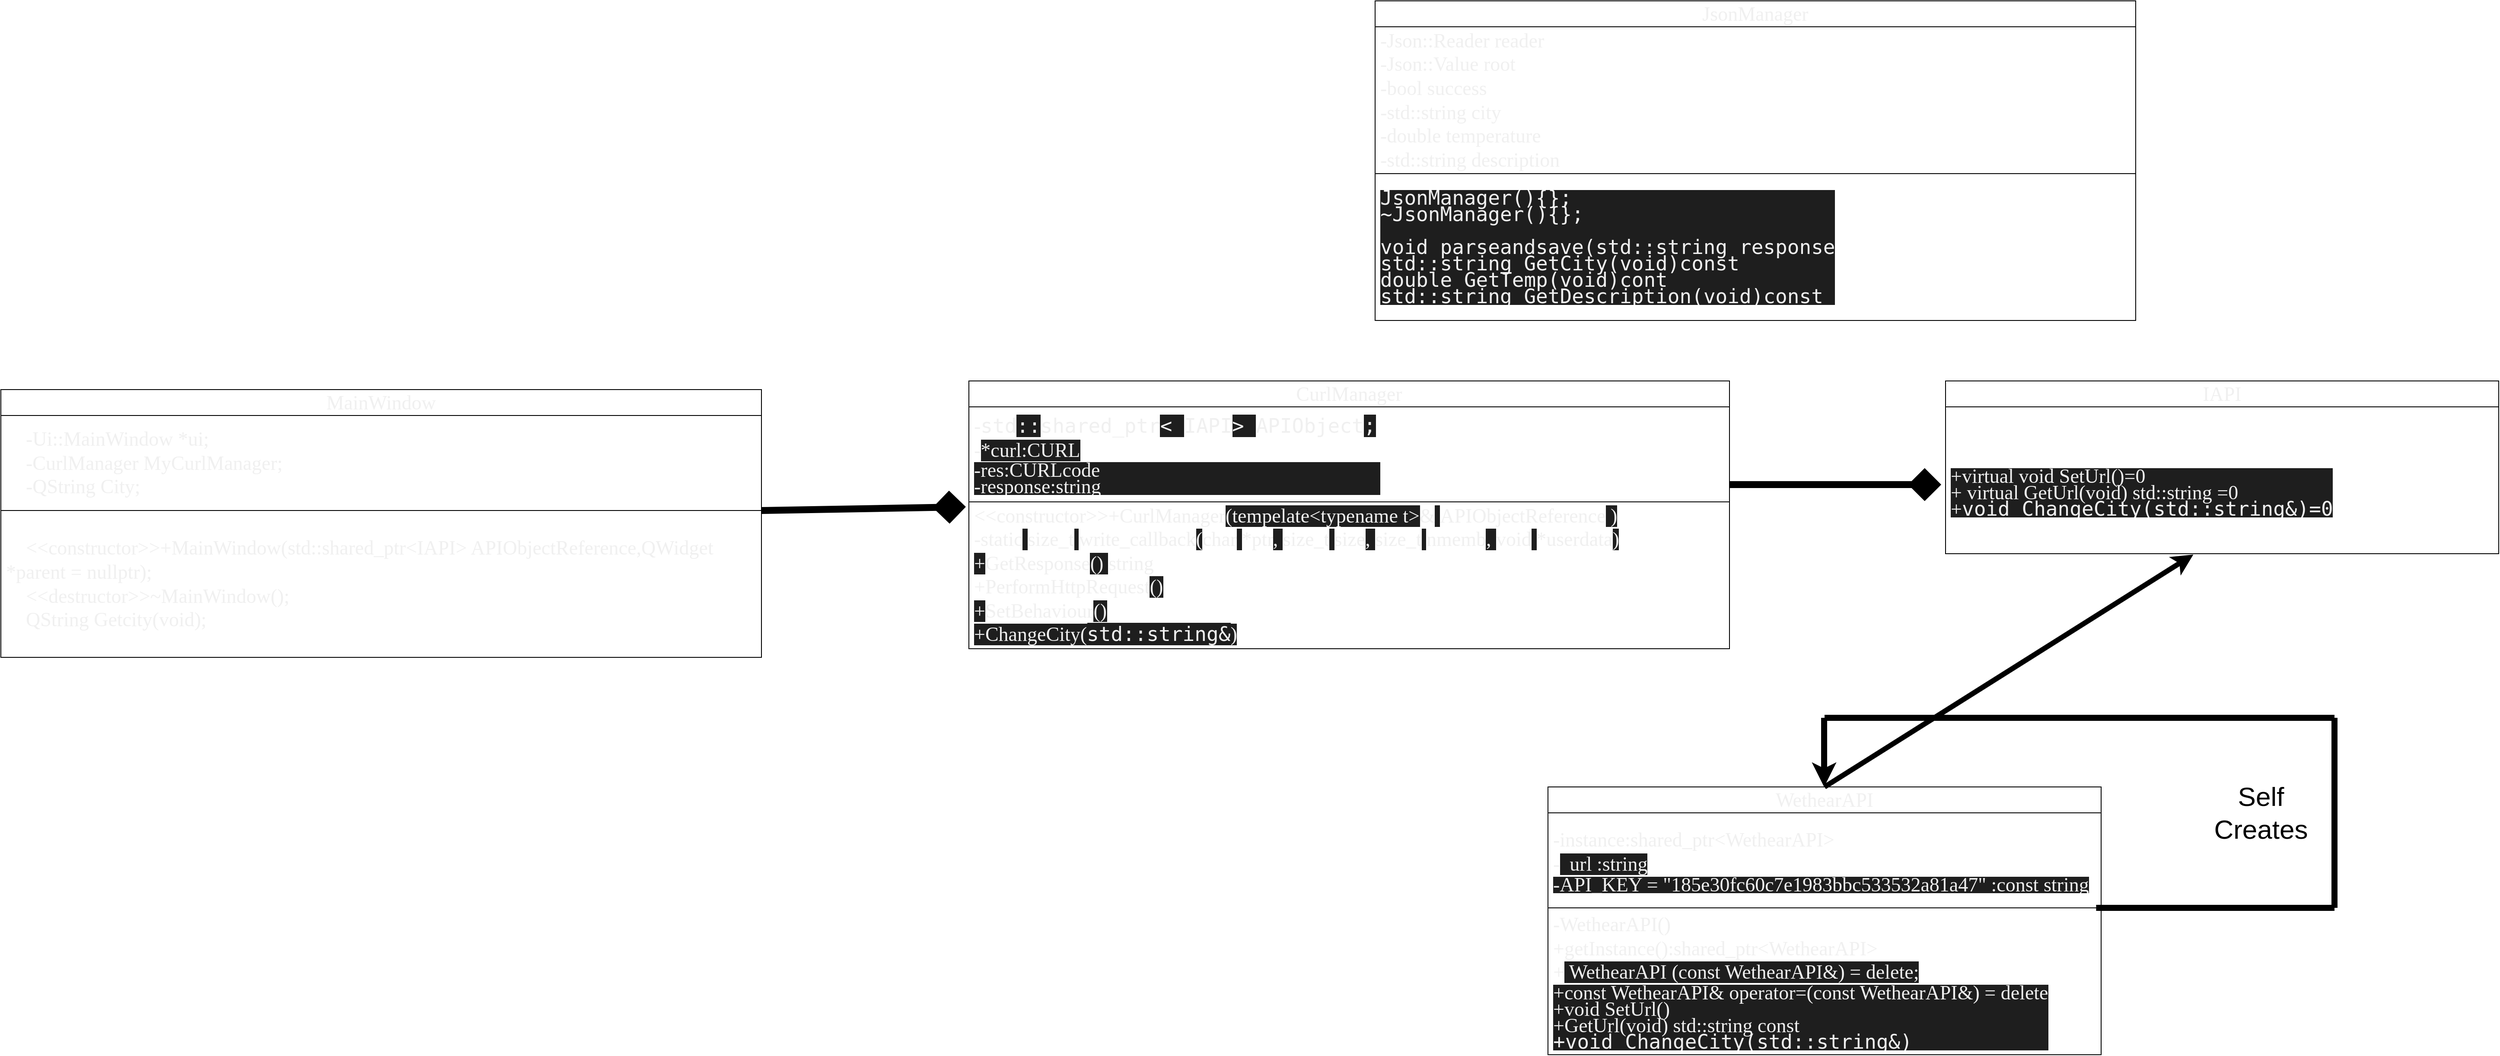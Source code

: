 <mxfile>
    <diagram id="rExg_zcg5R6rUQa33ath" name="Page-1">
        <mxGraphModel dx="3719" dy="2477" grid="1" gridSize="10" guides="1" tooltips="1" connect="1" arrows="1" fold="1" page="1" pageScale="1" pageWidth="850" pageHeight="1100" math="0" shadow="0">
            <root>
                <mxCell id="0"/>
                <mxCell id="1" parent="0"/>
                <mxCell id="2" value="WethearAPI" style="swimlane;fontStyle=0;childLayout=stackLayout;horizontal=1;startSize=30;horizontalStack=0;resizeParent=1;resizeParentMax=0;resizeLast=0;collapsible=1;marginBottom=0;whiteSpace=wrap;html=1;fontFamily=Verdana;fontColor=#F0F0F0;fontSize=23;" parent="1" vertex="1">
                    <mxGeometry x="990" y="150" width="640" height="310" as="geometry"/>
                </mxCell>
                <mxCell id="3" value="&lt;font style=&quot;font-size: 23px;&quot;&gt;-instance:shared_ptr&amp;lt;WethearAPI&amp;gt;&lt;br style=&quot;font-size: 23px;&quot;&gt;-&lt;span style=&quot;background-color: rgb(30, 30, 30); font-size: 23px;&quot;&gt; &lt;/span&gt;&lt;span style=&quot;background-color: rgb(30, 30, 30); font-size: 23px;&quot;&gt;&amp;nbsp;&lt;/span&gt;&lt;span style=&quot;background-color: rgb(30, 30, 30); font-size: 23px;&quot;&gt;url :&lt;/span&gt;&lt;/font&gt;&lt;span style=&quot;background-color: rgb(30, 30, 30); font-size: 23px;&quot;&gt;string&lt;/span&gt;&lt;div style=&quot;background-color: rgb(30, 30, 30); line-height: 19px; font-size: 23px;&quot;&gt;&lt;div style=&quot;font-size: 23px;&quot;&gt;        &lt;font style=&quot;font-size: 23px;&quot;&gt;-API_KEY = &quot;185e30fc60c7e1983bbc533532a81a47&quot; :const&amp;nbsp;&lt;/font&gt;string&lt;/div&gt;&lt;/div&gt;" style="text;strokeColor=default;fillColor=none;align=left;verticalAlign=middle;spacingLeft=4;spacingRight=4;overflow=hidden;points=[[0,0.5],[1,0.5]];portConstraint=eastwest;rotatable=0;whiteSpace=wrap;html=1;fontFamily=Verdana;fontColor=#F0F0F0;fontSize=23;" parent="2" vertex="1">
                    <mxGeometry y="30" width="640" height="110" as="geometry"/>
                </mxCell>
                <mxCell id="4" value="&lt;font style=&quot;font-size: 23px;&quot;&gt;-WethearAPI()&lt;br style=&quot;font-size: 23px;&quot;&gt;+getInstance():shared_ptr&amp;lt;WethearAPI&amp;gt;&lt;br style=&quot;font-size: 23px;&quot;&gt;+&lt;span style=&quot;background-color: rgb(30, 30, 30); font-size: 23px;&quot;&gt;        &lt;/span&gt;&lt;span style=&quot;background-color: rgb(30, 30, 30); font-size: 23px;&quot;&gt;WethearAPI&lt;/span&gt;&lt;span style=&quot;background-color: rgb(30, 30, 30); font-size: 23px;&quot;&gt;                 (&lt;/span&gt;&lt;span style=&quot;background-color: rgb(30, 30, 30); font-size: 23px;&quot;&gt;const&lt;/span&gt;&lt;span style=&quot;background-color: rgb(30, 30, 30); font-size: 23px;&quot;&gt; &lt;/span&gt;&lt;span style=&quot;background-color: rgb(30, 30, 30); font-size: 23px;&quot;&gt;WethearAPI&lt;/span&gt;&lt;span style=&quot;background-color: rgb(30, 30, 30); font-size: 23px;&quot;&gt;&amp;amp;) = &lt;/span&gt;&lt;span style=&quot;background-color: rgb(30, 30, 30); font-size: 23px;&quot;&gt;delete&lt;/span&gt;&lt;span style=&quot;background-color: rgb(30, 30, 30); font-size: 23px;&quot;&gt;;&lt;/span&gt;&lt;/font&gt;&lt;div style=&quot;background-color: rgb(30, 30, 30); line-height: 19px; font-size: 23px;&quot;&gt;&lt;div style=&quot;font-size: 23px;&quot;&gt;        &lt;font style=&quot;font-size: 23px;&quot;&gt;+const WethearAPI&amp;amp; operator=(const WethearAPI&amp;amp;) = delete&lt;/font&gt;&lt;/div&gt;&lt;div style=&quot;font-size: 23px;&quot;&gt;&lt;div style=&quot;line-height: 19px; font-size: 23px;&quot;&gt;&lt;div style=&quot;font-size: 23px;&quot;&gt;&lt;font style=&quot;font-size: 23px;&quot;&gt;+void SetUrl()&lt;/font&gt;&lt;/div&gt;&lt;div style=&quot;font-size: 23px;&quot;&gt;&lt;font style=&quot;font-size: 23px;&quot;&gt;+GetUrl(void)&amp;nbsp;std::string&amp;nbsp;const&lt;/font&gt;&lt;/div&gt;&lt;div style=&quot;font-size: 23px;&quot;&gt;&lt;font style=&quot;font-size: 23px;&quot;&gt;&lt;span style=&quot;font-family: &amp;quot;Droid Sans Mono&amp;quot;, &amp;quot;monospace&amp;quot;, monospace; font-size: 23px;&quot;&gt;+void&lt;/span&gt;&lt;span style=&quot;font-family: &amp;quot;Droid Sans Mono&amp;quot;, &amp;quot;monospace&amp;quot;, monospace; font-size: 23px;&quot;&gt;&amp;nbsp;&lt;/span&gt;&lt;span style=&quot;font-family: &amp;quot;Droid Sans Mono&amp;quot;, &amp;quot;monospace&amp;quot;, monospace; font-size: 23px;&quot;&gt;ChangeCity&lt;/span&gt;&lt;span style=&quot;font-family: &amp;quot;Droid Sans Mono&amp;quot;, &amp;quot;monospace&amp;quot;, monospace; font-size: 23px;&quot;&gt;(&lt;/span&gt;&lt;span style=&quot;font-family: &amp;quot;Droid Sans Mono&amp;quot;, &amp;quot;monospace&amp;quot;, monospace; font-size: 23px;&quot;&gt;std&lt;/span&gt;&lt;span style=&quot;font-family: &amp;quot;Droid Sans Mono&amp;quot;, &amp;quot;monospace&amp;quot;, monospace; font-size: 23px;&quot;&gt;::&lt;/span&gt;&lt;span style=&quot;font-family: &amp;quot;Droid Sans Mono&amp;quot;, &amp;quot;monospace&amp;quot;, monospace; font-size: 23px;&quot;&gt;string&lt;/span&gt;&lt;span style=&quot;font-family: &amp;quot;Droid Sans Mono&amp;quot;, &amp;quot;monospace&amp;quot;, monospace; font-size: 23px;&quot;&gt;&amp;amp;&lt;/span&gt;&lt;span style=&quot;font-family: &amp;quot;Droid Sans Mono&amp;quot;, &amp;quot;monospace&amp;quot;, monospace; font-size: 23px;&quot;&gt;)&lt;/span&gt;&lt;br style=&quot;font-size: 23px;&quot;&gt;&lt;/font&gt;&lt;/div&gt;&lt;/div&gt;&lt;/div&gt;&lt;/div&gt;" style="text;strokeColor=default;fillColor=none;align=left;verticalAlign=middle;spacingLeft=4;spacingRight=4;overflow=hidden;points=[[0,0.5],[1,0.5]];portConstraint=eastwest;rotatable=0;whiteSpace=wrap;html=1;fontFamily=Verdana;fontColor=#F0F0F0;fontSize=23;" parent="2" vertex="1">
                    <mxGeometry y="140" width="640" height="170" as="geometry"/>
                </mxCell>
                <mxCell id="7" value="CurlManager" style="swimlane;fontStyle=0;childLayout=stackLayout;horizontal=1;startSize=30;horizontalStack=0;resizeParent=1;resizeParentMax=0;resizeLast=0;collapsible=1;marginBottom=0;whiteSpace=wrap;html=1;fontFamily=Verdana;fontColor=#F0F0F0;fontSize=23;" parent="1" vertex="1">
                    <mxGeometry x="320" y="-320" width="880" height="310" as="geometry"/>
                </mxCell>
                <mxCell id="8" value="-&lt;span style=&quot;font-family: &amp;quot;Droid Sans Mono&amp;quot;, &amp;quot;monospace&amp;quot;, monospace; font-size: 23px;&quot;&gt;std&lt;/span&gt;&lt;span style=&quot;background-color: rgb(30, 30, 30); font-family: &amp;quot;Droid Sans Mono&amp;quot;, &amp;quot;monospace&amp;quot;, monospace; font-size: 23px;&quot;&gt;::&lt;/span&gt;&lt;span style=&quot;font-family: &amp;quot;Droid Sans Mono&amp;quot;, &amp;quot;monospace&amp;quot;, monospace; font-size: 23px;&quot;&gt;shared_ptr&lt;/span&gt;&lt;span style=&quot;background-color: rgb(30, 30, 30); font-family: &amp;quot;Droid Sans Mono&amp;quot;, &amp;quot;monospace&amp;quot;, monospace; font-size: 23px;&quot;&gt;&amp;lt; &lt;/span&gt;&lt;span style=&quot;font-family: &amp;quot;Droid Sans Mono&amp;quot;, &amp;quot;monospace&amp;quot;, monospace; font-size: 23px;&quot;&gt;IAPI&lt;/span&gt;&lt;span style=&quot;background-color: rgb(30, 30, 30); font-family: &amp;quot;Droid Sans Mono&amp;quot;, &amp;quot;monospace&amp;quot;, monospace; font-size: 23px;&quot;&gt;&amp;gt;  &lt;/span&gt;&lt;span style=&quot;font-family: &amp;quot;Droid Sans Mono&amp;quot;, &amp;quot;monospace&amp;quot;, monospace; font-size: 23px;&quot;&gt;APIObject&lt;/span&gt;&lt;span style=&quot;background-color: rgb(30, 30, 30); font-family: &amp;quot;Droid Sans Mono&amp;quot;, &amp;quot;monospace&amp;quot;, monospace; font-size: 23px;&quot;&gt;;&lt;/span&gt;&lt;span style=&quot;background-color: initial; font-size: 23px;&quot;&gt;&amp;nbsp;&lt;/span&gt;&lt;br style=&quot;font-size: 23px;&quot;&gt;-&lt;span style=&quot;background-color: rgb(30, 30, 30); font-size: 23px;&quot;&gt;*&lt;/span&gt;&lt;span style=&quot;background-color: rgb(30, 30, 30); font-size: 23px;&quot;&gt;curl:CURL&lt;/span&gt;&lt;div style=&quot;background-color: rgb(30, 30, 30); line-height: 19px; font-size: 23px;&quot;&gt;&lt;div style=&quot;font-size: 23px;&quot;&gt;&lt;span style=&quot;font-size: 23px;&quot;&gt;-&lt;/span&gt;&lt;span style=&quot;font-size: 23px;&quot;&gt;res:&lt;/span&gt;&lt;span style=&quot;font-size: 23px;&quot;&gt;CURLcode&lt;/span&gt;&lt;/div&gt;&lt;div style=&quot;font-size: 23px;&quot;&gt;&lt;span style=&quot;font-size: 23px;&quot;&gt;-&lt;/span&gt;&lt;span style=&quot;font-size: 23px;&quot;&gt;response:&lt;/span&gt;&lt;span style=&quot;font-size: 23px;&quot;&gt;string&lt;/span&gt;&lt;/div&gt;&lt;/div&gt;" style="text;strokeColor=default;fillColor=none;align=left;verticalAlign=middle;spacingLeft=4;spacingRight=4;overflow=hidden;points=[[0,0.5],[1,0.5]];portConstraint=eastwest;rotatable=0;whiteSpace=wrap;html=1;fontFamily=Verdana;fontColor=#F0F0F0;fontSize=23;" parent="7" vertex="1">
                    <mxGeometry y="30" width="880" height="110" as="geometry"/>
                </mxCell>
                <mxCell id="9" value="&lt;font style=&quot;font-size: 23px;&quot;&gt;&amp;lt;&amp;lt;constructor&amp;gt;&amp;gt;+&lt;span style=&quot;font-size: 23px;&quot;&gt;CurlManager&lt;/span&gt;&lt;span style=&quot;background-color: rgb(30, 30, 30); font-size: 23px;&quot;&gt;(tempelate&amp;lt;typename t&amp;gt;&lt;/span&gt;&lt;span style=&quot;font-size: 23px;&quot;&gt;&amp;amp;&lt;/span&gt;&lt;span style=&quot;background-color: rgb(30, 30, 30); font-size: 23px;&quot;&gt;&amp;nbsp;&lt;/span&gt;&lt;span style=&quot;font-size: 23px;&quot;&gt;APIObjectReference&lt;/span&gt;&lt;span style=&quot;background-color: rgb(30, 30, 30); font-size: 23px;&quot;&gt;&amp;nbsp;)&lt;/span&gt;&lt;br style=&quot;font-size: 23px;&quot;&gt;-&lt;/font&gt;&lt;span style=&quot;font-size: 23px;&quot;&gt;static&lt;/span&gt;&lt;span style=&quot;background-color: rgb(30, 30, 30); font-size: 23px;&quot;&gt; &lt;/span&gt;&lt;span style=&quot;font-size: 23px;&quot;&gt;size_t&lt;/span&gt;&lt;span style=&quot;background-color: rgb(30, 30, 30); font-size: 23px;&quot;&gt; &lt;/span&gt;&lt;span style=&quot;font-size: 23px;&quot;&gt;write_callback&lt;/span&gt;&lt;span style=&quot;background-color: rgb(30, 30, 30); font-size: 23px;&quot;&gt;(&lt;/span&gt;&lt;span style=&quot;font-size: 23px;&quot;&gt;char&lt;/span&gt;&lt;span style=&quot;background-color: rgb(30, 30, 30); font-size: 23px;&quot;&gt; &lt;/span&gt;&lt;span style=&quot;font-size: 23px;&quot;&gt;*&lt;/span&gt;&lt;span style=&quot;font-size: 23px;&quot;&gt;ptr&lt;/span&gt;&lt;span style=&quot;background-color: rgb(30, 30, 30); font-size: 23px;&quot;&gt;, &lt;/span&gt;&lt;span style=&quot;font-size: 23px;&quot;&gt;size_t&lt;/span&gt;&lt;span style=&quot;background-color: rgb(30, 30, 30); font-size: 23px;&quot;&gt; &lt;/span&gt;&lt;span style=&quot;font-size: 23px;&quot;&gt;size&lt;/span&gt;&lt;span style=&quot;background-color: rgb(30, 30, 30); font-size: 23px;&quot;&gt;, &lt;/span&gt;&lt;span style=&quot;font-size: 23px;&quot;&gt;size_t&lt;/span&gt;&lt;span style=&quot;background-color: rgb(30, 30, 30); font-size: 23px;&quot;&gt; &lt;/span&gt;&lt;span style=&quot;font-size: 23px;&quot;&gt;nmemb&lt;/span&gt;&lt;span style=&quot;background-color: rgb(30, 30, 30); font-size: 23px;&quot;&gt;, &lt;/span&gt;&lt;span style=&quot;font-size: 23px;&quot;&gt;void&lt;/span&gt;&lt;span style=&quot;background-color: rgb(30, 30, 30); font-size: 23px;&quot;&gt; &lt;/span&gt;&lt;span style=&quot;font-size: 23px;&quot;&gt;*&lt;/span&gt;&lt;span style=&quot;font-size: 23px;&quot;&gt;userdata&lt;/span&gt;&lt;span style=&quot;background-color: rgb(30, 30, 30); font-size: 23px;&quot;&gt;)&lt;br style=&quot;font-size: 23px;&quot;&gt;+&lt;/span&gt;&lt;span style=&quot;font-size: 23px;&quot;&gt;GetResponse&lt;/span&gt;&lt;span style=&quot;background-color: rgb(30, 30, 30); font-size: 23px;&quot;&gt;(&lt;/span&gt;&lt;span style=&quot;background-color: rgb(30, 30, 30); font-size: 23px;&quot;&gt;)&amp;nbsp;&lt;/span&gt;&lt;span style=&quot;font-size: 23px;&quot;&gt;string&lt;br style=&quot;font-size: 23px;&quot;&gt;+&lt;/span&gt;&lt;span style=&quot;font-size: 23px;&quot;&gt;PerformHttpRequest&lt;/span&gt;&lt;span style=&quot;background-color: rgb(30, 30, 30); font-size: 23px;&quot;&gt;(&lt;/span&gt;&lt;span style=&quot;background-color: rgb(30, 30, 30); font-size: 23px;&quot;&gt;)&lt;br style=&quot;font-size: 23px;&quot;&gt;+&lt;/span&gt;&lt;span style=&quot;font-size: 23px;&quot;&gt;SetBehaviour&lt;/span&gt;&lt;span style=&quot;background-color: rgb(30, 30, 30); font-size: 23px;&quot;&gt;(&lt;/span&gt;&lt;span style=&quot;background-color: rgb(30, 30, 30); font-size: 23px;&quot;&gt;)&lt;br style=&quot;font-size: 23px;&quot;&gt;+ChangeCity(&lt;/span&gt;&lt;span style=&quot;background-color: rgb(30, 30, 30); font-family: &amp;quot;Droid Sans Mono&amp;quot;, &amp;quot;monospace&amp;quot;, monospace; font-size: 23px;&quot;&gt;std&lt;/span&gt;&lt;span style=&quot;background-color: rgb(30, 30, 30); font-family: &amp;quot;Droid Sans Mono&amp;quot;, &amp;quot;monospace&amp;quot;, monospace; font-size: 23px;&quot;&gt;::&lt;/span&gt;&lt;span style=&quot;background-color: rgb(30, 30, 30); font-family: &amp;quot;Droid Sans Mono&amp;quot;, &amp;quot;monospace&amp;quot;, monospace; font-size: 23px;&quot;&gt;string&lt;/span&gt;&lt;span style=&quot;background-color: rgb(30, 30, 30); font-family: &amp;quot;Droid Sans Mono&amp;quot;, &amp;quot;monospace&amp;quot;, monospace; font-size: 23px;&quot;&gt;&amp;amp;&lt;/span&gt;&lt;span style=&quot;background-color: rgb(30, 30, 30); font-size: 23px;&quot;&gt;)&lt;br style=&quot;font-size: 23px;&quot;&gt;&lt;/span&gt;&lt;span style=&quot;background-color: rgb(30, 30, 30); font-size: 23px;&quot;&gt;&amp;lt;&amp;lt;destructor&amp;gt;&amp;gt;&lt;/span&gt;&lt;span style=&quot;background-color: rgb(30, 30, 30); font-size: 23px;&quot;&gt;+ CurlManager()&lt;br style=&quot;font-size: 23px;&quot;&gt;&lt;/span&gt;" style="text;strokeColor=default;fillColor=none;align=left;verticalAlign=middle;spacingLeft=4;spacingRight=4;overflow=hidden;points=[[0,0.5],[1,0.5]];portConstraint=eastwest;rotatable=0;whiteSpace=wrap;html=1;fontFamily=Verdana;fontColor=#F0F0F0;fontSize=23;" parent="7" vertex="1">
                    <mxGeometry y="140" width="880" height="170" as="geometry"/>
                </mxCell>
                <mxCell id="14" value="JsonManager" style="swimlane;fontStyle=0;childLayout=stackLayout;horizontal=1;startSize=30;horizontalStack=0;resizeParent=1;resizeParentMax=0;resizeLast=0;collapsible=1;marginBottom=0;whiteSpace=wrap;html=1;fontFamily=Verdana;fontColor=#F0F0F0;fontSize=23;" parent="1" vertex="1">
                    <mxGeometry x="790" y="-760" width="880" height="370" as="geometry"/>
                </mxCell>
                <mxCell id="15" value="&lt;div style=&quot;font-size: 23px;&quot;&gt;-Json::Reader reader&amp;nbsp; &amp;nbsp; &amp;nbsp;&lt;/div&gt;&lt;div style=&quot;font-size: 23px;&quot;&gt;-Json::Value root&amp;nbsp; &amp;nbsp; &amp;nbsp; &amp;nbsp;&amp;nbsp;&lt;/div&gt;&lt;div style=&quot;font-size: 23px;&quot;&gt;-bool success&amp;nbsp; &amp;nbsp; &amp;nbsp; &amp;nbsp; &amp;nbsp; &amp;nbsp;&amp;nbsp;&lt;/div&gt;&lt;div style=&quot;font-size: 23px;&quot;&gt;-std::string city&amp;nbsp; &amp;nbsp; &amp;nbsp; &amp;nbsp;&amp;nbsp;&lt;/div&gt;&lt;div style=&quot;font-size: 23px;&quot;&gt;-double temperature&amp;nbsp; &amp;nbsp; &amp;nbsp;&amp;nbsp;&lt;/div&gt;&lt;div style=&quot;font-size: 23px;&quot;&gt;-std::string description&amp;nbsp;&lt;/div&gt;" style="text;strokeColor=default;fillColor=none;align=left;verticalAlign=middle;spacingLeft=4;spacingRight=4;overflow=hidden;points=[[0,0.5],[1,0.5]];portConstraint=eastwest;rotatable=0;whiteSpace=wrap;html=1;fontFamily=Verdana;fontColor=#F0F0F0;fontSize=23;" parent="14" vertex="1">
                    <mxGeometry y="30" width="880" height="170" as="geometry"/>
                </mxCell>
                <mxCell id="16" value="&lt;div style=&quot;background-color: rgb(30, 30, 30); font-family: &amp;quot;Droid Sans Mono&amp;quot;, &amp;quot;monospace&amp;quot;, monospace; font-size: 23px; line-height: 19px;&quot;&gt;&lt;div style=&quot;font-size: 23px;&quot;&gt;    &lt;span style=&quot;font-size: 23px;&quot;&gt;JsonManager&lt;/span&gt;(){};&lt;/div&gt;&lt;div style=&quot;font-size: 23px;&quot;&gt;    &lt;span style=&quot;font-size: 23px;&quot;&gt;~JsonManager&lt;/span&gt;(){};&lt;/div&gt;&lt;br style=&quot;font-size: 23px;&quot;&gt;&lt;div style=&quot;font-size: 23px;&quot;&gt;    &lt;span style=&quot;font-size: 23px;&quot;&gt;void&lt;/span&gt; &lt;span style=&quot;font-size: 23px;&quot;&gt;parseandsave&lt;/span&gt;(&lt;span style=&quot;font-size: 23px;&quot;&gt;std&lt;/span&gt;::&lt;span style=&quot;font-size: 23px;&quot;&gt;string&lt;/span&gt; &lt;span style=&quot;font-size: 23px;&quot;&gt;response&lt;/span&gt;&lt;/div&gt;&lt;div style=&quot;font-size: 23px;&quot;&gt;    &lt;span style=&quot;font-size: 23px;&quot;&gt;std&lt;/span&gt;::&lt;span style=&quot;font-size: 23px;&quot;&gt;string&lt;/span&gt; &lt;span style=&quot;font-size: 23px;&quot;&gt;GetCity&lt;/span&gt;(&lt;span style=&quot;font-size: 23px;&quot;&gt;void&lt;/span&gt;)&lt;span style=&quot;font-size: 23px;&quot;&gt;const&lt;/span&gt;&lt;/div&gt;&lt;div style=&quot;font-size: 23px;&quot;&gt;    &lt;span style=&quot;font-size: 23px;&quot;&gt;double&lt;/span&gt; &lt;span style=&quot;font-size: 23px;&quot;&gt;GetTemp&lt;/span&gt;(&lt;span style=&quot;font-size: 23px;&quot;&gt;void&lt;/span&gt;)&lt;span style=&quot;font-size: 23px;&quot;&gt;cont&lt;/span&gt;&lt;/div&gt;&lt;div style=&quot;font-size: 23px;&quot;&gt;    &lt;span style=&quot;font-size: 23px;&quot;&gt;std&lt;/span&gt;::&lt;span style=&quot;font-size: 23px;&quot;&gt;string&lt;/span&gt; &lt;span style=&quot;font-size: 23px;&quot;&gt;GetDescription&lt;/span&gt;(&lt;span style=&quot;font-size: 23px;&quot;&gt;void&lt;/span&gt;)&lt;span style=&quot;font-size: 23px;&quot;&gt;const&lt;/span&gt;&lt;/div&gt;&lt;/div&gt;" style="text;strokeColor=default;fillColor=none;align=left;verticalAlign=middle;spacingLeft=4;spacingRight=4;overflow=hidden;points=[[0,0.5],[1,0.5]];portConstraint=eastwest;rotatable=0;whiteSpace=wrap;html=1;fontFamily=Verdana;fontColor=#F0F0F0;fontSize=23;" parent="14" vertex="1">
                    <mxGeometry y="200" width="880" height="170" as="geometry"/>
                </mxCell>
                <mxCell id="17" style="edgeStyle=none;html=1;exitX=0.5;exitY=0;exitDx=0;exitDy=0;entryX=0.448;entryY=1.006;entryDx=0;entryDy=0;entryPerimeter=0;strokeWidth=6;fontSize=23;" parent="1" source="2" target="28" edge="1">
                    <mxGeometry relative="1" as="geometry">
                        <mxPoint x="1463.333" y="-90" as="sourcePoint"/>
                        <mxPoint x="1600" y="-10" as="targetPoint"/>
                    </mxGeometry>
                </mxCell>
                <mxCell id="25" style="edgeStyle=none;html=1;endArrow=diamond;endFill=1;endSize=19;strokeWidth=8;fontSize=23;" parent="1" edge="1">
                    <mxGeometry relative="1" as="geometry">
                        <mxPoint x="1200" y="-200" as="sourcePoint"/>
                        <mxPoint x="1445" y="-200" as="targetPoint"/>
                    </mxGeometry>
                </mxCell>
                <mxCell id="26" value="IAPI" style="swimlane;fontStyle=0;childLayout=stackLayout;horizontal=1;startSize=30;horizontalStack=0;resizeParent=1;resizeParentMax=0;resizeLast=0;collapsible=1;marginBottom=0;whiteSpace=wrap;html=1;fontFamily=Verdana;fontColor=#F0F0F0;fontSize=23;strokeWidth=1;" parent="1" vertex="1">
                    <mxGeometry x="1450" y="-320" width="640" height="200" as="geometry"/>
                </mxCell>
                <mxCell id="28" value="&lt;br style=&quot;font-size: 23px;&quot;&gt;&lt;div style=&quot;background-color: rgb(30, 30, 30); line-height: 19px; font-size: 23px;&quot;&gt;&lt;div style=&quot;font-size: 23px;&quot;&gt;&lt;div style=&quot;line-height: 19px; font-size: 23px;&quot;&gt;&lt;div style=&quot;font-size: 23px;&quot;&gt;&lt;font style=&quot;font-size: 23px;&quot;&gt;+virtual void SetUrl()=0&lt;/font&gt;&lt;/div&gt;&lt;div style=&quot;font-size: 23px;&quot;&gt;&lt;font style=&quot;font-size: 23px;&quot;&gt;+ virtual GetUrl(void)&amp;nbsp;std::string =0&lt;/font&gt;&lt;/div&gt;&lt;div style=&quot;font-size: 23px;&quot;&gt;&lt;font style=&quot;font-size: 23px;&quot;&gt;+&lt;/font&gt;&lt;span style=&quot;font-family: &amp;quot;Droid Sans Mono&amp;quot;, &amp;quot;monospace&amp;quot;, monospace; font-size: 23px;&quot;&gt;void&lt;/span&gt;&lt;span style=&quot;font-family: &amp;quot;Droid Sans Mono&amp;quot;, &amp;quot;monospace&amp;quot;, monospace; font-size: 23px;&quot;&gt; &lt;/span&gt;&lt;span style=&quot;font-family: &amp;quot;Droid Sans Mono&amp;quot;, &amp;quot;monospace&amp;quot;, monospace; font-size: 23px;&quot;&gt;ChangeCity&lt;/span&gt;&lt;span style=&quot;font-family: &amp;quot;Droid Sans Mono&amp;quot;, &amp;quot;monospace&amp;quot;, monospace; font-size: 23px;&quot;&gt;(&lt;/span&gt;&lt;span style=&quot;font-family: &amp;quot;Droid Sans Mono&amp;quot;, &amp;quot;monospace&amp;quot;, monospace; font-size: 23px;&quot;&gt;std&lt;/span&gt;&lt;span style=&quot;font-family: &amp;quot;Droid Sans Mono&amp;quot;, &amp;quot;monospace&amp;quot;, monospace; font-size: 23px;&quot;&gt;::&lt;/span&gt;&lt;span style=&quot;font-family: &amp;quot;Droid Sans Mono&amp;quot;, &amp;quot;monospace&amp;quot;, monospace; font-size: 23px;&quot;&gt;string&lt;/span&gt;&lt;span style=&quot;font-family: &amp;quot;Droid Sans Mono&amp;quot;, &amp;quot;monospace&amp;quot;, monospace; font-size: 23px;&quot;&gt;&amp;amp;&lt;/span&gt;&lt;span style=&quot;font-family: &amp;quot;Droid Sans Mono&amp;quot;, &amp;quot;monospace&amp;quot;, monospace; font-size: 23px;&quot;&gt;)=0&lt;/span&gt;&lt;/div&gt;&lt;/div&gt;&lt;/div&gt;&lt;/div&gt;" style="text;strokeColor=default;fillColor=none;align=left;verticalAlign=middle;spacingLeft=4;spacingRight=4;overflow=hidden;points=[[0,0.5],[1,0.5]];portConstraint=eastwest;rotatable=0;whiteSpace=wrap;html=1;fontFamily=Verdana;fontColor=#F0F0F0;fontSize=23;strokeWidth=1;" parent="26" vertex="1">
                    <mxGeometry y="30" width="640" height="170" as="geometry"/>
                </mxCell>
                <mxCell id="29" style="edgeStyle=none;html=1;entryX=-0.004;entryY=0.034;entryDx=0;entryDy=0;endArrow=diamond;endFill=1;endSize=19;fontSize=23;strokeWidth=8;entryPerimeter=0;" parent="1" edge="1" target="9">
                    <mxGeometry relative="1" as="geometry">
                        <mxPoint x="80" y="-170" as="sourcePoint"/>
                        <mxPoint x="244.72" y="-175" as="targetPoint"/>
                    </mxGeometry>
                </mxCell>
                <mxCell id="30" value="MainWindow" style="swimlane;fontStyle=0;childLayout=stackLayout;horizontal=1;startSize=30;horizontalStack=0;resizeParent=1;resizeParentMax=0;resizeLast=0;collapsible=1;marginBottom=0;whiteSpace=wrap;html=1;fontFamily=Verdana;fontColor=#F0F0F0;fontSize=23;" parent="1" vertex="1">
                    <mxGeometry x="-800" y="-310" width="880" height="310" as="geometry"/>
                </mxCell>
                <mxCell id="31" value="&lt;div style=&quot;font-size: 23px;&quot;&gt;&amp;nbsp; &amp;nbsp; -Ui::MainWindow *ui;&lt;/div&gt;&lt;div style=&quot;font-size: 23px;&quot;&gt;&amp;nbsp; &amp;nbsp; -CurlManager MyCurlManager;&lt;/div&gt;&lt;div style=&quot;font-size: 23px;&quot;&gt;&amp;nbsp; &amp;nbsp; -QString City;&lt;/div&gt;" style="text;strokeColor=default;fillColor=none;align=left;verticalAlign=middle;spacingLeft=4;spacingRight=4;overflow=hidden;points=[[0,0.5],[1,0.5]];portConstraint=eastwest;rotatable=0;whiteSpace=wrap;html=1;fontFamily=Verdana;fontColor=#F0F0F0;fontSize=23;" parent="30" vertex="1">
                    <mxGeometry y="30" width="880" height="110" as="geometry"/>
                </mxCell>
                <mxCell id="32" value="&lt;span style=&quot;background-color: rgb(30, 30, 30); font-size: 23px;&quot;&gt;&lt;div style=&quot;font-size: 23px;&quot;&gt;&amp;nbsp; &amp;nbsp; &amp;lt;&amp;lt;constructor&amp;gt;&amp;gt;+MainWindow(std::shared_ptr&amp;lt;IAPI&amp;gt; APIObjectReference,QWidget *parent = nullptr);&lt;/div&gt;&lt;div style=&quot;font-size: 23px;&quot;&gt;&amp;nbsp; &amp;nbsp; &amp;lt;&amp;lt;destructor&amp;gt;&amp;gt;~MainWindow();&lt;/div&gt;&lt;div style=&quot;font-size: 23px;&quot;&gt;&amp;nbsp; &amp;nbsp; QString Getcity(void);&lt;/div&gt;&lt;/span&gt;" style="text;strokeColor=default;fillColor=none;align=left;verticalAlign=middle;spacingLeft=4;spacingRight=4;overflow=hidden;points=[[0,0.5],[1,0.5]];portConstraint=eastwest;rotatable=0;whiteSpace=wrap;html=1;fontFamily=Verdana;fontColor=#F0F0F0;fontSize=23;" parent="30" vertex="1">
                    <mxGeometry y="140" width="880" height="170" as="geometry"/>
                </mxCell>
                <mxCell id="37" value="" style="endArrow=none;html=1;exitX=0.991;exitY=0;exitDx=0;exitDy=0;exitPerimeter=0;strokeWidth=7;fontSize=23;" edge="1" parent="1" source="4">
                    <mxGeometry width="50" height="50" relative="1" as="geometry">
                        <mxPoint x="1570" y="180" as="sourcePoint"/>
                        <mxPoint x="1900" y="290" as="targetPoint"/>
                    </mxGeometry>
                </mxCell>
                <mxCell id="38" value="" style="endArrow=none;html=1;strokeWidth=7;fontSize=23;" edge="1" parent="1">
                    <mxGeometry width="50" height="50" relative="1" as="geometry">
                        <mxPoint x="1900" y="290" as="sourcePoint"/>
                        <mxPoint x="1900" y="70" as="targetPoint"/>
                    </mxGeometry>
                </mxCell>
                <mxCell id="39" value="" style="endArrow=none;html=1;strokeWidth=7;fontSize=23;" edge="1" parent="1">
                    <mxGeometry width="50" height="50" relative="1" as="geometry">
                        <mxPoint x="1900" y="70" as="sourcePoint"/>
                        <mxPoint x="1310" y="70" as="targetPoint"/>
                    </mxGeometry>
                </mxCell>
                <mxCell id="40" value="" style="endArrow=classic;html=1;strokeWidth=7;fontSize=23;" edge="1" parent="1">
                    <mxGeometry width="50" height="50" relative="1" as="geometry">
                        <mxPoint x="1309.52" y="70" as="sourcePoint"/>
                        <mxPoint x="1309.52" y="150" as="targetPoint"/>
                    </mxGeometry>
                </mxCell>
                <mxCell id="41" value="&lt;font style=&quot;font-size: 31px;&quot;&gt;Self Creates&lt;/font&gt;" style="text;strokeColor=none;align=center;fillColor=none;html=1;verticalAlign=middle;whiteSpace=wrap;rounded=0;fontSize=31;" vertex="1" parent="1">
                    <mxGeometry x="1750" y="150" width="130" height="60" as="geometry"/>
                </mxCell>
            </root>
        </mxGraphModel>
    </diagram>
</mxfile>